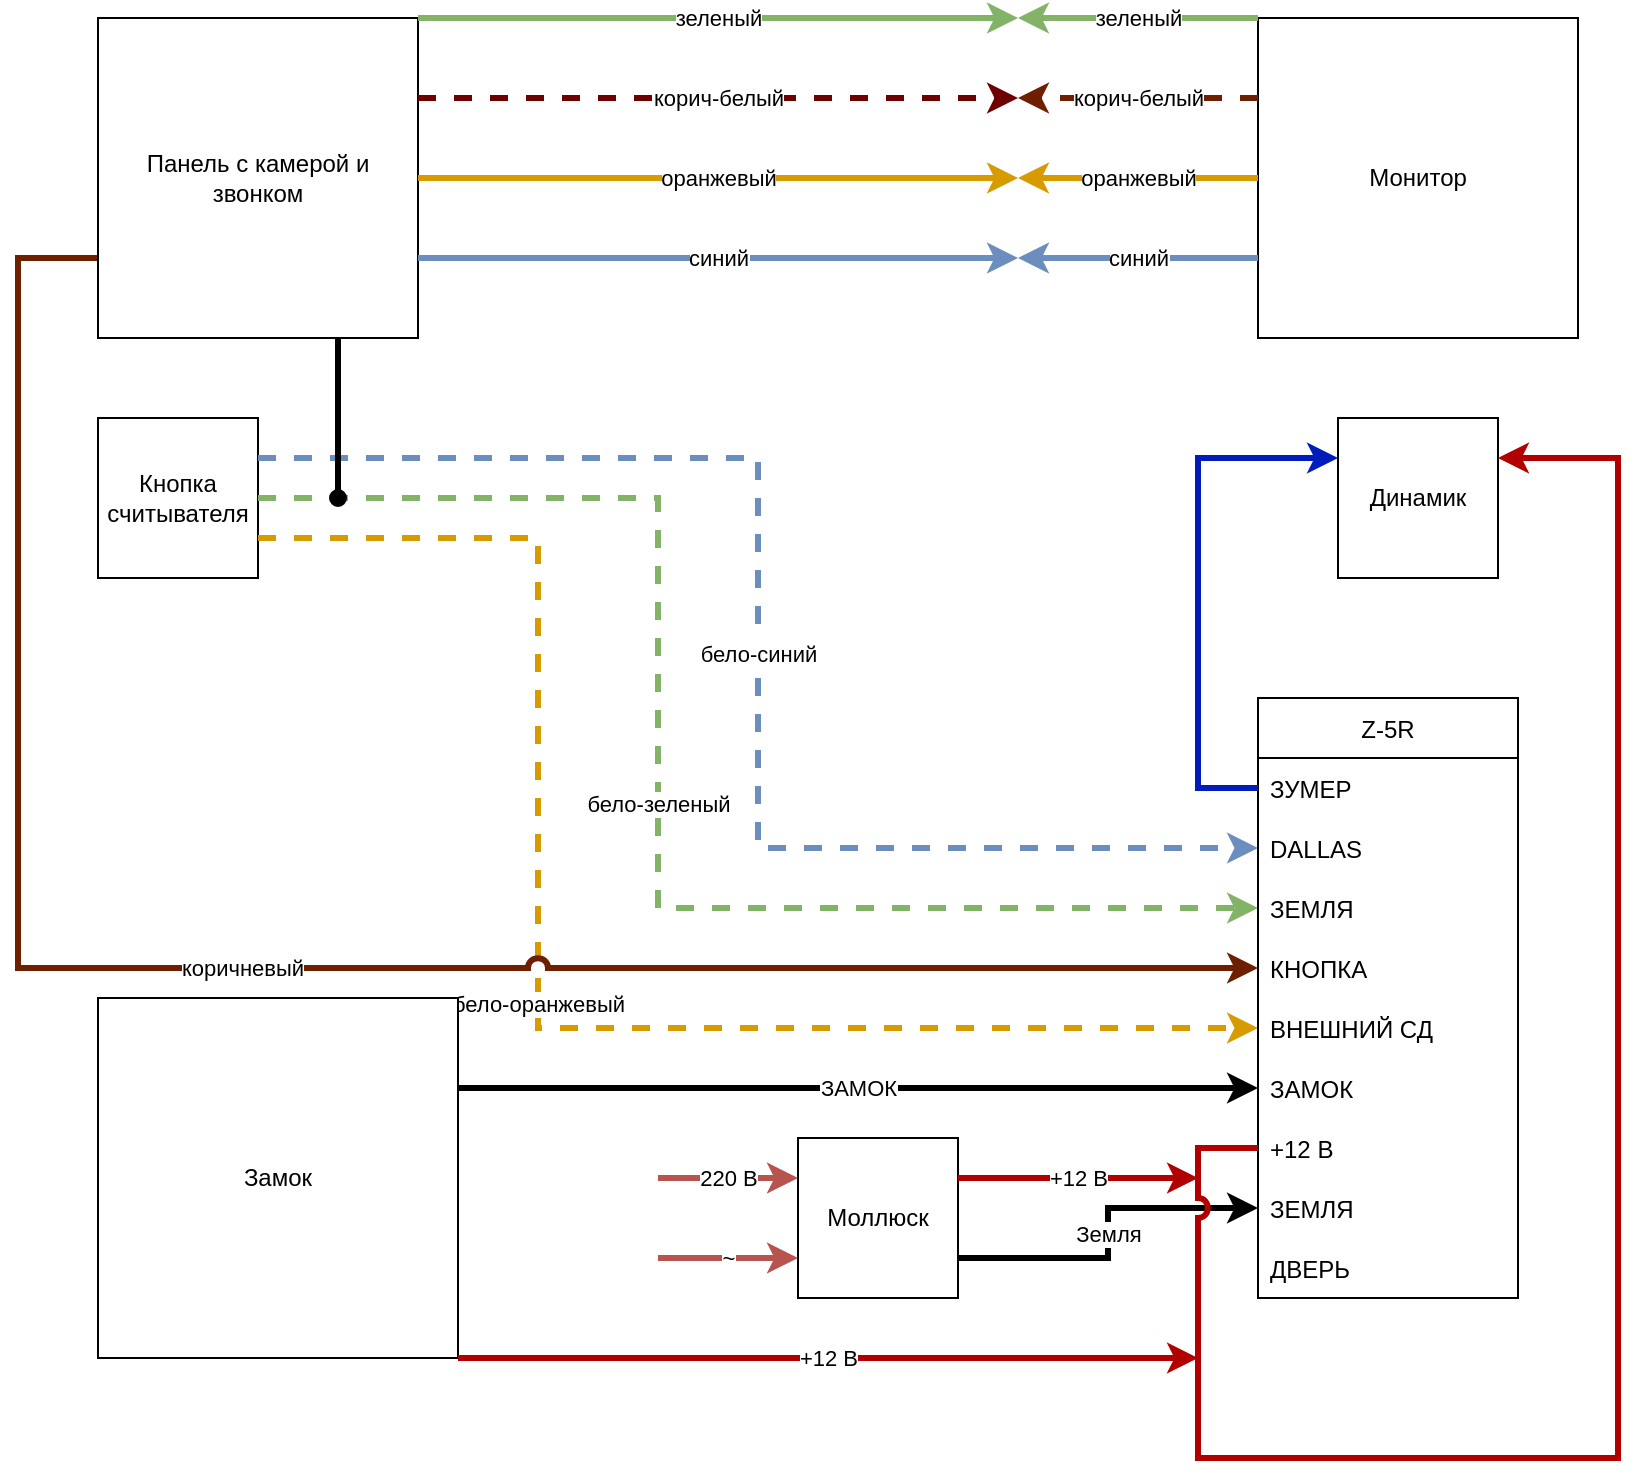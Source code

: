 <mxfile version="17.4.0" type="github">
  <diagram id="Q5x-LmTi4h2LSDRC61BX" name="Page-1">
    <mxGraphModel dx="1360" dy="802" grid="1" gridSize="10" guides="1" tooltips="1" connect="1" arrows="1" fold="1" page="1" pageScale="1" pageWidth="1169" pageHeight="827" math="0" shadow="0">
      <root>
        <mxCell id="0" />
        <mxCell id="1" parent="0" />
        <mxCell id="bon8oFI8ONt8_bA0e756-3" value="Кнопка&lt;br&gt;считывателя" style="whiteSpace=wrap;html=1;aspect=fixed;" vertex="1" parent="1">
          <mxGeometry x="380" y="240" width="80" height="80" as="geometry" />
        </mxCell>
        <mxCell id="bon8oFI8ONt8_bA0e756-6" value="бело-зеленый" style="endArrow=classic;html=1;rounded=0;exitX=1;exitY=0.5;exitDx=0;exitDy=0;fillColor=#d5e8d4;strokeColor=#82b366;strokeWidth=3;entryX=0;entryY=0.5;entryDx=0;entryDy=0;edgeStyle=orthogonalEdgeStyle;dashed=1;" edge="1" parent="1" source="bon8oFI8ONt8_bA0e756-3" target="bon8oFI8ONt8_bA0e756-34">
          <mxGeometry width="50" height="50" relative="1" as="geometry">
            <mxPoint x="920" y="630" as="sourcePoint" />
            <mxPoint x="660" y="280" as="targetPoint" />
            <Array as="points">
              <mxPoint x="660" y="280" />
              <mxPoint x="660" y="485" />
            </Array>
          </mxGeometry>
        </mxCell>
        <mxCell id="bon8oFI8ONt8_bA0e756-7" value="бело-оранжевый" style="endArrow=classic;html=1;rounded=0;fillColor=#ffe6cc;strokeColor=#d79b00;strokeWidth=3;exitX=1;exitY=0.75;exitDx=0;exitDy=0;entryX=0;entryY=0.5;entryDx=0;entryDy=0;edgeStyle=orthogonalEdgeStyle;jumpStyle=arc;dashed=1;" edge="1" parent="1" source="bon8oFI8ONt8_bA0e756-3" target="bon8oFI8ONt8_bA0e756-36">
          <mxGeometry width="50" height="50" relative="1" as="geometry">
            <mxPoint x="510" y="340" as="sourcePoint" />
            <mxPoint x="570" y="340" as="targetPoint" />
            <Array as="points">
              <mxPoint x="600" y="300" />
              <mxPoint x="600" y="545" />
            </Array>
          </mxGeometry>
        </mxCell>
        <mxCell id="bon8oFI8ONt8_bA0e756-8" value="бело-синий" style="endArrow=classic;html=1;rounded=0;fillColor=#dae8fc;strokeColor=#6c8ebf;strokeWidth=3;entryX=0;entryY=0.5;entryDx=0;entryDy=0;edgeStyle=orthogonalEdgeStyle;exitX=1;exitY=0.25;exitDx=0;exitDy=0;dashed=1;" edge="1" parent="1" source="bon8oFI8ONt8_bA0e756-3" target="bon8oFI8ONt8_bA0e756-33">
          <mxGeometry width="50" height="50" relative="1" as="geometry">
            <mxPoint x="470" y="260" as="sourcePoint" />
            <mxPoint x="580" y="280" as="targetPoint" />
          </mxGeometry>
        </mxCell>
        <mxCell id="bon8oFI8ONt8_bA0e756-9" value="Монитор" style="whiteSpace=wrap;html=1;aspect=fixed;" vertex="1" parent="1">
          <mxGeometry x="960" y="40" width="160" height="160" as="geometry" />
        </mxCell>
        <mxCell id="bon8oFI8ONt8_bA0e756-10" value="зеленый" style="endArrow=classic;html=1;rounded=0;fillColor=#d5e8d4;strokeColor=#82b366;strokeWidth=3;exitX=0;exitY=0;exitDx=0;exitDy=0;" edge="1" parent="1" source="bon8oFI8ONt8_bA0e756-9">
          <mxGeometry width="50" height="50" relative="1" as="geometry">
            <mxPoint x="920" y="110" as="sourcePoint" />
            <mxPoint x="840" y="40" as="targetPoint" />
          </mxGeometry>
        </mxCell>
        <mxCell id="bon8oFI8ONt8_bA0e756-12" value="коричневый" style="endArrow=none;html=1;rounded=0;fillColor=#a0522d;strokeColor=#6D1F00;strokeWidth=3;exitX=0;exitY=0.5;exitDx=0;exitDy=0;entryX=0;entryY=0.75;entryDx=0;entryDy=0;edgeStyle=orthogonalEdgeStyle;jumpStyle=arc;startArrow=classic;startFill=1;endFill=0;" edge="1" parent="1" source="bon8oFI8ONt8_bA0e756-35" target="bon8oFI8ONt8_bA0e756-18">
          <mxGeometry width="50" height="50" relative="1" as="geometry">
            <mxPoint x="680" y="130" as="sourcePoint" />
            <mxPoint x="840" y="515" as="targetPoint" />
            <Array as="points">
              <mxPoint x="340" y="515" />
              <mxPoint x="340" y="160" />
            </Array>
          </mxGeometry>
        </mxCell>
        <mxCell id="bon8oFI8ONt8_bA0e756-13" value="синий" style="endArrow=classic;html=1;rounded=0;fillColor=#dae8fc;strokeColor=#6c8ebf;strokeWidth=3;exitX=0;exitY=0.75;exitDx=0;exitDy=0;" edge="1" parent="1" source="bon8oFI8ONt8_bA0e756-9">
          <mxGeometry width="50" height="50" relative="1" as="geometry">
            <mxPoint x="940" y="140" as="sourcePoint" />
            <mxPoint x="840" y="160" as="targetPoint" />
          </mxGeometry>
        </mxCell>
        <mxCell id="bon8oFI8ONt8_bA0e756-15" value="оранжевый" style="endArrow=classic;html=1;rounded=0;fillColor=#ffe6cc;strokeColor=#d79b00;strokeWidth=3;exitX=0;exitY=0.5;exitDx=0;exitDy=0;" edge="1" parent="1" source="bon8oFI8ONt8_bA0e756-9">
          <mxGeometry width="50" height="50" relative="1" as="geometry">
            <mxPoint x="910" y="160" as="sourcePoint" />
            <mxPoint x="840" y="120" as="targetPoint" />
          </mxGeometry>
        </mxCell>
        <mxCell id="bon8oFI8ONt8_bA0e756-17" value="корич-белый" style="endArrow=classic;html=1;fillColor=#a0522d;strokeColor=#6D1F00;strokeWidth=3;exitX=0;exitY=0.25;exitDx=0;exitDy=0;rounded=0;dashed=1;" edge="1" parent="1" source="bon8oFI8ONt8_bA0e756-9">
          <mxGeometry width="50" height="50" relative="1" as="geometry">
            <mxPoint x="940" y="200" as="sourcePoint" />
            <mxPoint x="840" y="80" as="targetPoint" />
          </mxGeometry>
        </mxCell>
        <mxCell id="bon8oFI8ONt8_bA0e756-48" style="edgeStyle=orthogonalEdgeStyle;rounded=0;jumpStyle=none;jumpSize=10;orthogonalLoop=1;jettySize=auto;html=1;exitX=0.75;exitY=1;exitDx=0;exitDy=0;startArrow=none;startFill=0;endArrow=oval;endFill=1;strokeWidth=3;elbow=vertical;" edge="1" parent="1" source="bon8oFI8ONt8_bA0e756-18">
          <mxGeometry relative="1" as="geometry">
            <mxPoint x="500" y="280" as="targetPoint" />
          </mxGeometry>
        </mxCell>
        <mxCell id="bon8oFI8ONt8_bA0e756-18" value="Панель с камерой и звонком" style="whiteSpace=wrap;html=1;aspect=fixed;" vertex="1" parent="1">
          <mxGeometry x="380" y="40" width="160" height="160" as="geometry" />
        </mxCell>
        <mxCell id="bon8oFI8ONt8_bA0e756-19" value="зеленый" style="endArrow=classic;html=1;rounded=0;exitX=1;exitY=0;exitDx=0;exitDy=0;fillColor=#d5e8d4;strokeColor=#82b366;strokeWidth=3;" edge="1" parent="1" source="bon8oFI8ONt8_bA0e756-18">
          <mxGeometry width="50" height="50" relative="1" as="geometry">
            <mxPoint x="160" y="40" as="sourcePoint" />
            <mxPoint x="840" y="40" as="targetPoint" />
          </mxGeometry>
        </mxCell>
        <mxCell id="bon8oFI8ONt8_bA0e756-20" value="корич-белый" style="endArrow=classic;html=1;rounded=0;exitX=1;exitY=0.25;exitDx=0;exitDy=0;fillColor=#a20025;strokeColor=#6F0000;strokeWidth=3;dashed=1;" edge="1" parent="1" source="bon8oFI8ONt8_bA0e756-18">
          <mxGeometry width="50" height="50" relative="1" as="geometry">
            <mxPoint x="130" y="70" as="sourcePoint" />
            <mxPoint x="840" y="80" as="targetPoint" />
            <Array as="points" />
          </mxGeometry>
        </mxCell>
        <mxCell id="bon8oFI8ONt8_bA0e756-21" value="оранжевый" style="endArrow=classic;html=1;rounded=0;exitX=1;exitY=0.5;exitDx=0;exitDy=0;fillColor=#ffe6cc;strokeColor=#d79b00;strokeWidth=3;" edge="1" parent="1" source="bon8oFI8ONt8_bA0e756-18">
          <mxGeometry width="50" height="50" relative="1" as="geometry">
            <mxPoint x="130" y="90" as="sourcePoint" />
            <mxPoint x="840" y="120" as="targetPoint" />
          </mxGeometry>
        </mxCell>
        <mxCell id="bon8oFI8ONt8_bA0e756-22" value="синий" style="endArrow=classic;html=1;rounded=0;exitX=1;exitY=0.75;exitDx=0;exitDy=0;fillColor=#dae8fc;strokeColor=#6c8ebf;strokeWidth=3;" edge="1" parent="1" source="bon8oFI8ONt8_bA0e756-18">
          <mxGeometry width="50" height="50" relative="1" as="geometry">
            <mxPoint x="140" y="110" as="sourcePoint" />
            <mxPoint x="840" y="160" as="targetPoint" />
          </mxGeometry>
        </mxCell>
        <mxCell id="bon8oFI8ONt8_bA0e756-23" value="Моллюск" style="whiteSpace=wrap;html=1;aspect=fixed;" vertex="1" parent="1">
          <mxGeometry x="730" y="600" width="80" height="80" as="geometry" />
        </mxCell>
        <mxCell id="bon8oFI8ONt8_bA0e756-24" value="220 В" style="endArrow=classic;html=1;rounded=0;fillColor=#f8cecc;strokeColor=#b85450;strokeWidth=3;entryX=0;entryY=0.25;entryDx=0;entryDy=0;gradientColor=#ea6b66;" edge="1" parent="1" target="bon8oFI8ONt8_bA0e756-23">
          <mxGeometry width="50" height="50" relative="1" as="geometry">
            <mxPoint x="660" y="620" as="sourcePoint" />
            <mxPoint x="1010" y="669" as="targetPoint" />
          </mxGeometry>
        </mxCell>
        <mxCell id="bon8oFI8ONt8_bA0e756-25" value="~" style="endArrow=classic;html=1;rounded=0;fillColor=#f8cecc;strokeColor=#b85450;strokeWidth=3;entryX=0;entryY=0.75;entryDx=0;entryDy=0;gradientColor=#ea6b66;" edge="1" parent="1" target="bon8oFI8ONt8_bA0e756-23">
          <mxGeometry width="50" height="50" relative="1" as="geometry">
            <mxPoint x="660" y="660" as="sourcePoint" />
            <mxPoint x="740" y="643" as="targetPoint" />
          </mxGeometry>
        </mxCell>
        <mxCell id="bon8oFI8ONt8_bA0e756-26" value="+12 В" style="endArrow=classic;html=1;rounded=0;exitX=1;exitY=0.25;exitDx=0;exitDy=0;fillColor=#e51400;strokeWidth=3;strokeColor=#B20000;" edge="1" parent="1" source="bon8oFI8ONt8_bA0e756-23">
          <mxGeometry width="50" height="50" relative="1" as="geometry">
            <mxPoint x="190" y="399.5" as="sourcePoint" />
            <mxPoint x="930" y="620" as="targetPoint" />
          </mxGeometry>
        </mxCell>
        <mxCell id="bon8oFI8ONt8_bA0e756-27" value="Земля" style="endArrow=classic;html=1;rounded=0;exitX=1;exitY=0.75;exitDx=0;exitDy=0;strokeWidth=3;fillColor=none;entryX=0;entryY=0.5;entryDx=0;entryDy=0;edgeStyle=orthogonalEdgeStyle;" edge="1" parent="1" source="bon8oFI8ONt8_bA0e756-23" target="bon8oFI8ONt8_bA0e756-39">
          <mxGeometry width="50" height="50" relative="1" as="geometry">
            <mxPoint x="190" y="414" as="sourcePoint" />
            <mxPoint x="240" y="420" as="targetPoint" />
          </mxGeometry>
        </mxCell>
        <mxCell id="bon8oFI8ONt8_bA0e756-28" value="Замок" style="whiteSpace=wrap;html=1;aspect=fixed;" vertex="1" parent="1">
          <mxGeometry x="380" y="530" width="180" height="180" as="geometry" />
        </mxCell>
        <mxCell id="bon8oFI8ONt8_bA0e756-29" value="+12 В" style="endArrow=classic;html=1;rounded=0;fillColor=#e51400;strokeWidth=3;strokeColor=#B20000;jumpStyle=arc;jumpSize=10;exitX=1;exitY=1;exitDx=0;exitDy=0;edgeStyle=orthogonalEdgeStyle;" edge="1" parent="1" source="bon8oFI8ONt8_bA0e756-28">
          <mxGeometry width="50" height="50" relative="1" as="geometry">
            <mxPoint x="160" y="620" as="sourcePoint" />
            <mxPoint x="930" y="710" as="targetPoint" />
            <Array as="points">
              <mxPoint x="740" y="710" />
              <mxPoint x="740" y="710" />
            </Array>
          </mxGeometry>
        </mxCell>
        <mxCell id="bon8oFI8ONt8_bA0e756-31" value="Z-5R" style="swimlane;fontStyle=0;childLayout=stackLayout;horizontal=1;startSize=30;horizontalStack=0;resizeParent=1;resizeParentMax=0;resizeLast=0;collapsible=1;marginBottom=0;" vertex="1" parent="1">
          <mxGeometry x="960" y="380" width="130" height="300" as="geometry" />
        </mxCell>
        <mxCell id="bon8oFI8ONt8_bA0e756-32" value="ЗУМЕР" style="text;strokeColor=none;fillColor=none;align=left;verticalAlign=middle;spacingLeft=4;spacingRight=4;overflow=hidden;points=[[0,0.5],[1,0.5]];portConstraint=eastwest;rotatable=0;" vertex="1" parent="bon8oFI8ONt8_bA0e756-31">
          <mxGeometry y="30" width="130" height="30" as="geometry" />
        </mxCell>
        <mxCell id="bon8oFI8ONt8_bA0e756-33" value="DALLAS" style="text;strokeColor=none;fillColor=none;align=left;verticalAlign=middle;spacingLeft=4;spacingRight=4;overflow=hidden;points=[[0,0.5],[1,0.5]];portConstraint=eastwest;rotatable=0;" vertex="1" parent="bon8oFI8ONt8_bA0e756-31">
          <mxGeometry y="60" width="130" height="30" as="geometry" />
        </mxCell>
        <mxCell id="bon8oFI8ONt8_bA0e756-34" value="ЗЕМЛЯ" style="text;strokeColor=none;fillColor=none;align=left;verticalAlign=middle;spacingLeft=4;spacingRight=4;overflow=hidden;points=[[0,0.5],[1,0.5]];portConstraint=eastwest;rotatable=0;" vertex="1" parent="bon8oFI8ONt8_bA0e756-31">
          <mxGeometry y="90" width="130" height="30" as="geometry" />
        </mxCell>
        <mxCell id="bon8oFI8ONt8_bA0e756-35" value="КНОПКА" style="text;strokeColor=none;fillColor=none;align=left;verticalAlign=middle;spacingLeft=4;spacingRight=4;overflow=hidden;points=[[0,0.5],[1,0.5]];portConstraint=eastwest;rotatable=0;" vertex="1" parent="bon8oFI8ONt8_bA0e756-31">
          <mxGeometry y="120" width="130" height="30" as="geometry" />
        </mxCell>
        <mxCell id="bon8oFI8ONt8_bA0e756-36" value="ВНЕШНИЙ СД" style="text;strokeColor=none;fillColor=none;align=left;verticalAlign=middle;spacingLeft=4;spacingRight=4;overflow=hidden;points=[[0,0.5],[1,0.5]];portConstraint=eastwest;rotatable=0;" vertex="1" parent="bon8oFI8ONt8_bA0e756-31">
          <mxGeometry y="150" width="130" height="30" as="geometry" />
        </mxCell>
        <mxCell id="bon8oFI8ONt8_bA0e756-37" value="ЗАМОК" style="text;strokeColor=none;fillColor=none;align=left;verticalAlign=middle;spacingLeft=4;spacingRight=4;overflow=hidden;points=[[0,0.5],[1,0.5]];portConstraint=eastwest;rotatable=0;" vertex="1" parent="bon8oFI8ONt8_bA0e756-31">
          <mxGeometry y="180" width="130" height="30" as="geometry" />
        </mxCell>
        <mxCell id="bon8oFI8ONt8_bA0e756-38" value="+12 В" style="text;strokeColor=none;fillColor=none;align=left;verticalAlign=middle;spacingLeft=4;spacingRight=4;overflow=hidden;points=[[0,0.5],[1,0.5]];portConstraint=eastwest;rotatable=0;" vertex="1" parent="bon8oFI8ONt8_bA0e756-31">
          <mxGeometry y="210" width="130" height="30" as="geometry" />
        </mxCell>
        <mxCell id="bon8oFI8ONt8_bA0e756-39" value="ЗЕМЛЯ" style="text;strokeColor=none;fillColor=none;align=left;verticalAlign=middle;spacingLeft=4;spacingRight=4;overflow=hidden;points=[[0,0.5],[1,0.5]];portConstraint=eastwest;rotatable=0;" vertex="1" parent="bon8oFI8ONt8_bA0e756-31">
          <mxGeometry y="240" width="130" height="30" as="geometry" />
        </mxCell>
        <mxCell id="bon8oFI8ONt8_bA0e756-40" value="ДВЕРЬ" style="text;strokeColor=none;fillColor=none;align=left;verticalAlign=middle;spacingLeft=4;spacingRight=4;overflow=hidden;points=[[0,0.5],[1,0.5]];portConstraint=eastwest;rotatable=0;" vertex="1" parent="bon8oFI8ONt8_bA0e756-31">
          <mxGeometry y="270" width="130" height="30" as="geometry" />
        </mxCell>
        <mxCell id="bon8oFI8ONt8_bA0e756-41" value="Динамик" style="whiteSpace=wrap;html=1;aspect=fixed;" vertex="1" parent="1">
          <mxGeometry x="1000" y="240" width="80" height="80" as="geometry" />
        </mxCell>
        <mxCell id="bon8oFI8ONt8_bA0e756-42" value="" style="endArrow=classic;startArrow=none;html=1;rounded=0;strokeWidth=3;exitX=0;exitY=0.5;exitDx=0;exitDy=0;entryX=0;entryY=0.25;entryDx=0;entryDy=0;edgeStyle=orthogonalEdgeStyle;elbow=vertical;fillColor=#0050ef;strokeColor=#001DBC;startFill=0;" edge="1" parent="1" source="bon8oFI8ONt8_bA0e756-32" target="bon8oFI8ONt8_bA0e756-41">
          <mxGeometry width="50" height="50" relative="1" as="geometry">
            <mxPoint x="600" y="420" as="sourcePoint" />
            <mxPoint x="650" y="370" as="targetPoint" />
            <Array as="points">
              <mxPoint x="930" y="425" />
              <mxPoint x="930" y="260" />
            </Array>
          </mxGeometry>
        </mxCell>
        <mxCell id="bon8oFI8ONt8_bA0e756-43" value="" style="endArrow=classic;startArrow=none;html=1;rounded=0;strokeWidth=3;exitX=0;exitY=0.5;exitDx=0;exitDy=0;entryX=1;entryY=0.25;entryDx=0;entryDy=0;edgeStyle=orthogonalEdgeStyle;elbow=vertical;fillColor=#e51400;strokeColor=#B20000;startFill=0;jumpStyle=arc;" edge="1" parent="1" source="bon8oFI8ONt8_bA0e756-38" target="bon8oFI8ONt8_bA0e756-41">
          <mxGeometry width="50" height="50" relative="1" as="geometry">
            <mxPoint x="800" y="520" as="sourcePoint" />
            <mxPoint x="840" y="335" as="targetPoint" />
            <Array as="points">
              <mxPoint x="930" y="605" />
              <mxPoint x="930" y="760" />
              <mxPoint x="1140" y="760" />
              <mxPoint x="1140" y="260" />
            </Array>
          </mxGeometry>
        </mxCell>
        <mxCell id="bon8oFI8ONt8_bA0e756-44" value="ЗАМОК" style="endArrow=classic;html=1;rounded=0;strokeWidth=3;fillColor=none;entryX=0;entryY=0.5;entryDx=0;entryDy=0;exitX=1;exitY=0.25;exitDx=0;exitDy=0;jumpStyle=arc;edgeStyle=orthogonalEdgeStyle;" edge="1" parent="1" source="bon8oFI8ONt8_bA0e756-28" target="bon8oFI8ONt8_bA0e756-37">
          <mxGeometry width="50" height="50" relative="1" as="geometry">
            <mxPoint x="170" y="580" as="sourcePoint" />
            <mxPoint x="390" y="590" as="targetPoint" />
          </mxGeometry>
        </mxCell>
      </root>
    </mxGraphModel>
  </diagram>
</mxfile>
